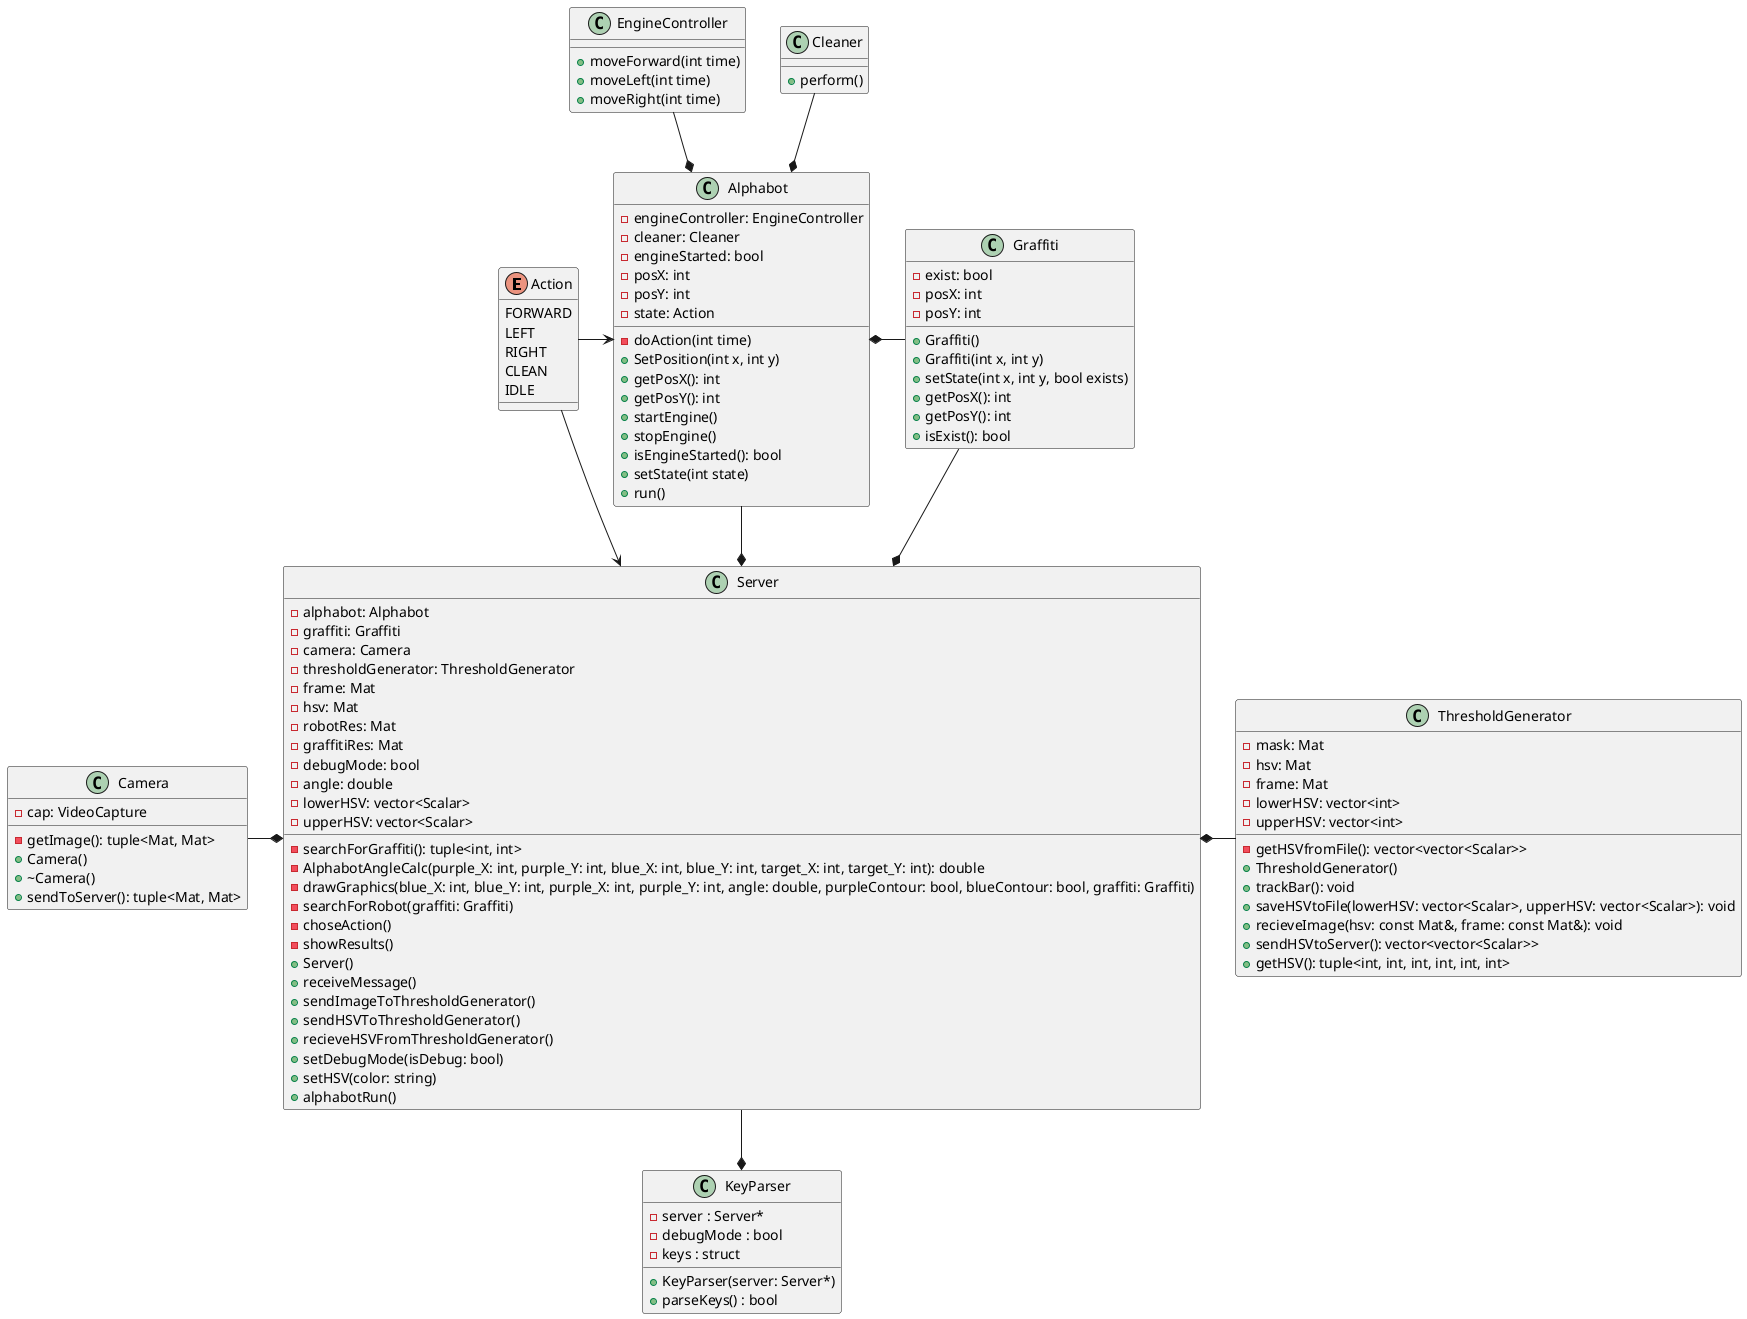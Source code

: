 @startuml Alphabot

enum Action {
    FORWARD
    LEFT
    RIGHT
    CLEAN
    IDLE
}

class EngineController {
    + moveForward(int time)
    + moveLeft(int time)
    + moveRight(int time)
}

class Cleaner {
    + perform()
}

class Camera {
    - cap: VideoCapture
    - getImage(): tuple<Mat, Mat>
    + Camera()
    + ~Camera()
    + sendToServer(): tuple<Mat, Mat>
}

class Graffiti {
    - exist: bool
    - posX: int
    - posY: int
    + Graffiti()
    + Graffiti(int x, int y)
    + setState(int x, int y, bool exists)
    + getPosX(): int
    + getPosY(): int
    + isExist(): bool
}

class Alphabot {
    - engineController: EngineController
    - cleaner: Cleaner
    - engineStarted: bool
    - posX: int
    - posY: int
    - state: Action
    - doAction(int time)
    + SetPosition(int x, int y)
    + getPosX(): int
    + getPosY(): int
    + startEngine()
    + stopEngine()
    + isEngineStarted(): bool
    + setState(int state)
    + run()
}

class ThresholdGenerator {
    - mask: Mat
    - hsv: Mat
    - frame: Mat
    - lowerHSV: vector<int>
    - upperHSV: vector<int>
    - getHSVfromFile(): vector<vector<Scalar>>
    + ThresholdGenerator()
    + trackBar(): void
    + saveHSVtoFile(lowerHSV: vector<Scalar>, upperHSV: vector<Scalar>): void
    + recieveImage(hsv: const Mat&, frame: const Mat&): void
    + sendHSVtoServer(): vector<vector<Scalar>>
    + getHSV(): tuple<int, int, int, int, int, int>
}

class Server {
- alphabot: Alphabot
- graffiti: Graffiti
- camera: Camera
- thresholdGenerator: ThresholdGenerator
- frame: Mat
- hsv: Mat
- robotRes: Mat
- graffitiRes: Mat
- debugMode: bool
- angle: double
- lowerHSV: vector<Scalar>
- upperHSV: vector<Scalar>
- searchForGraffiti(): tuple<int, int>
- AlphabotAngleCalc(purple_X: int, purple_Y: int, blue_X: int, blue_Y: int, target_X: int, target_Y: int): double
- drawGraphics(blue_X: int, blue_Y: int, purple_X: int, purple_Y: int, angle: double, purpleContour: bool, blueContour: bool, graffiti: Graffiti)
- searchForRobot(graffiti: Graffiti)
- choseAction()
- showResults()
+ Server()
+ receiveMessage()
+ sendImageToThresholdGenerator()
+ sendHSVToThresholdGenerator()
+ recieveHSVFromThresholdGenerator()
+ setDebugMode(isDebug: bool)
+ setHSV(color: string)
+ alphabotRun()
}

class KeyParser {
    -server : Server*
    -debugMode : bool
    -keys : struct
    +KeyParser(server: Server*)
    +parseKeys() : bool
}

EngineController --* Alphabot
Cleaner --* Alphabot
Alphabot *- Graffiti
Action -> Alphabot
Action --> Server
Graffiti --* Server
Server *- ThresholdGenerator
Camera -* Server
Alphabot --* Server
Server --* KeyParser
@enduml